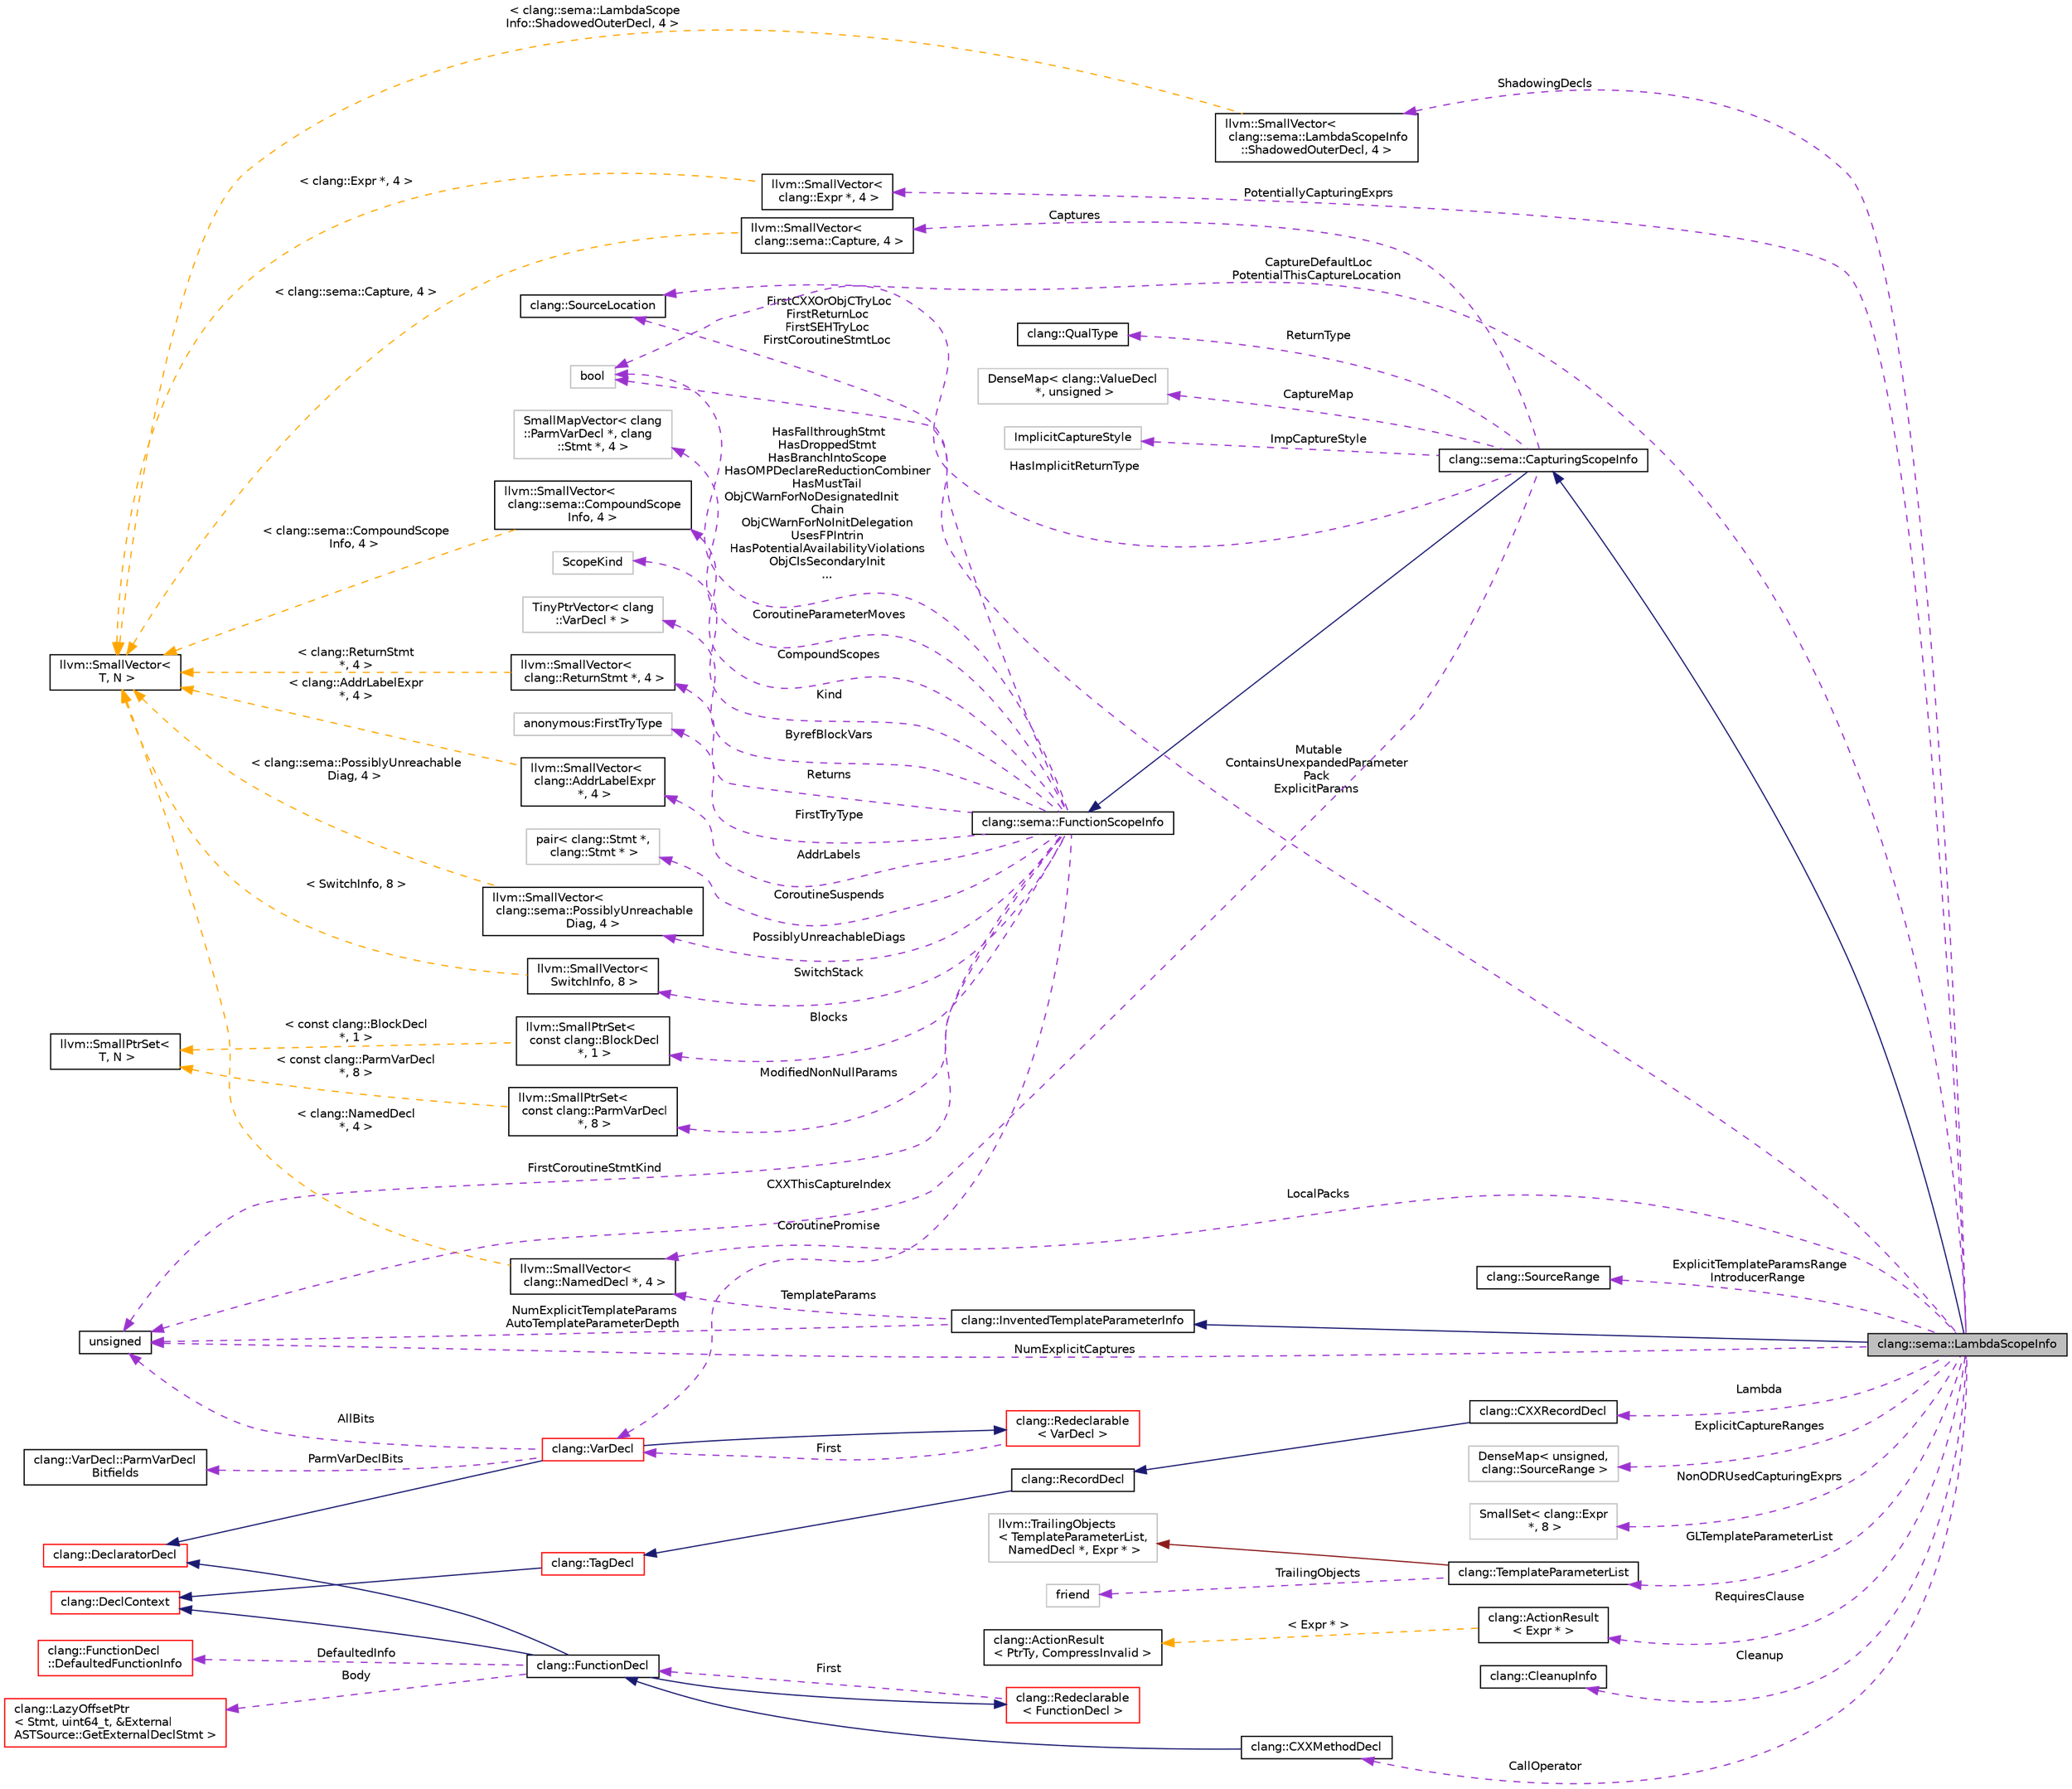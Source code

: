 digraph "clang::sema::LambdaScopeInfo"
{
 // LATEX_PDF_SIZE
  bgcolor="transparent";
  edge [fontname="Helvetica",fontsize="10",labelfontname="Helvetica",labelfontsize="10"];
  node [fontname="Helvetica",fontsize="10",shape=record];
  rankdir="LR";
  Node1 [label="clang::sema::LambdaScopeInfo",height=0.2,width=0.4,color="black", fillcolor="grey75", style="filled", fontcolor="black",tooltip=" "];
  Node2 -> Node1 [dir="back",color="midnightblue",fontsize="10",style="solid",fontname="Helvetica"];
  Node2 [label="clang::sema::CapturingScopeInfo",height=0.2,width=0.4,color="black",URL="$classclang_1_1sema_1_1CapturingScopeInfo.html",tooltip=" "];
  Node3 -> Node2 [dir="back",color="midnightblue",fontsize="10",style="solid",fontname="Helvetica"];
  Node3 [label="clang::sema::FunctionScopeInfo",height=0.2,width=0.4,color="black",URL="$classclang_1_1sema_1_1FunctionScopeInfo.html",tooltip="Retains information about a function, method, or block that is currently being parsed."];
  Node4 -> Node3 [dir="back",color="darkorchid3",fontsize="10",style="dashed",label=" CoroutineParameterMoves" ,fontname="Helvetica"];
  Node4 [label="SmallMapVector\< clang\l::ParmVarDecl *, clang\l::Stmt *, 4 \>",height=0.2,width=0.4,color="grey75",tooltip=" "];
  Node5 -> Node3 [dir="back",color="darkorchid3",fontsize="10",style="dashed",label=" AddrLabels" ,fontname="Helvetica"];
  Node5 [label="llvm::SmallVector\<\l clang::AddrLabelExpr\l *, 4 \>",height=0.2,width=0.4,color="black",URL="$classllvm_1_1SmallVector.html",tooltip=" "];
  Node6 -> Node5 [dir="back",color="orange",fontsize="10",style="dashed",label=" \< clang::AddrLabelExpr\l *, 4 \>" ,fontname="Helvetica"];
  Node6 [label="llvm::SmallVector\<\l T, N \>",height=0.2,width=0.4,color="black",URL="$classllvm_1_1SmallVector.html",tooltip=" "];
  Node7 -> Node3 [dir="back",color="darkorchid3",fontsize="10",style="dashed",label=" FirstCXXOrObjCTryLoc\nFirstReturnLoc\nFirstSEHTryLoc\nFirstCoroutineStmtLoc" ,fontname="Helvetica"];
  Node7 [label="clang::SourceLocation",height=0.2,width=0.4,color="black",URL="$classclang_1_1SourceLocation.html",tooltip="Encodes a location in the source."];
  Node8 -> Node3 [dir="back",color="darkorchid3",fontsize="10",style="dashed",label=" CompoundScopes" ,fontname="Helvetica"];
  Node8 [label="llvm::SmallVector\<\l clang::sema::CompoundScope\lInfo, 4 \>",height=0.2,width=0.4,color="black",URL="$classllvm_1_1SmallVector.html",tooltip=" "];
  Node6 -> Node8 [dir="back",color="orange",fontsize="10",style="dashed",label=" \< clang::sema::CompoundScope\lInfo, 4 \>" ,fontname="Helvetica"];
  Node9 -> Node3 [dir="back",color="darkorchid3",fontsize="10",style="dashed",label=" Kind" ,fontname="Helvetica"];
  Node9 [label="ScopeKind",height=0.2,width=0.4,color="grey75",tooltip=" "];
  Node10 -> Node3 [dir="back",color="darkorchid3",fontsize="10",style="dashed",label=" Returns" ,fontname="Helvetica"];
  Node10 [label="llvm::SmallVector\<\l clang::ReturnStmt *, 4 \>",height=0.2,width=0.4,color="black",URL="$classllvm_1_1SmallVector.html",tooltip=" "];
  Node6 -> Node10 [dir="back",color="orange",fontsize="10",style="dashed",label=" \< clang::ReturnStmt\l *, 4 \>" ,fontname="Helvetica"];
  Node11 -> Node3 [dir="back",color="darkorchid3",fontsize="10",style="dashed",label=" HasFallthroughStmt\nHasDroppedStmt\nHasBranchIntoScope\nHasOMPDeclareReductionCombiner\nHasMustTail\nObjCWarnForNoDesignatedInit\lChain\nObjCWarnForNoInitDelegation\nUsesFPIntrin\nHasPotentialAvailabilityViolations\nObjCIsSecondaryInit\n..." ,fontname="Helvetica"];
  Node11 [label="bool",height=0.2,width=0.4,color="grey75",tooltip=" "];
  Node12 -> Node3 [dir="back",color="darkorchid3",fontsize="10",style="dashed",label=" ByrefBlockVars" ,fontname="Helvetica"];
  Node12 [label="TinyPtrVector\< clang\l::VarDecl * \>",height=0.2,width=0.4,color="grey75",tooltip=" "];
  Node13 -> Node3 [dir="back",color="darkorchid3",fontsize="10",style="dashed",label=" Blocks" ,fontname="Helvetica"];
  Node13 [label="llvm::SmallPtrSet\<\l const clang::BlockDecl\l *, 1 \>",height=0.2,width=0.4,color="black",URL="$classllvm_1_1SmallPtrSet.html",tooltip=" "];
  Node14 -> Node13 [dir="back",color="orange",fontsize="10",style="dashed",label=" \< const clang::BlockDecl\l *, 1 \>" ,fontname="Helvetica"];
  Node14 [label="llvm::SmallPtrSet\<\l T, N \>",height=0.2,width=0.4,color="black",URL="$classllvm_1_1SmallPtrSet.html",tooltip=" "];
  Node15 -> Node3 [dir="back",color="darkorchid3",fontsize="10",style="dashed",label=" ModifiedNonNullParams" ,fontname="Helvetica"];
  Node15 [label="llvm::SmallPtrSet\<\l const clang::ParmVarDecl\l *, 8 \>",height=0.2,width=0.4,color="black",URL="$classllvm_1_1SmallPtrSet.html",tooltip=" "];
  Node14 -> Node15 [dir="back",color="orange",fontsize="10",style="dashed",label=" \< const clang::ParmVarDecl\l *, 8 \>" ,fontname="Helvetica"];
  Node16 -> Node3 [dir="back",color="darkorchid3",fontsize="10",style="dashed",label=" SwitchStack" ,fontname="Helvetica"];
  Node16 [label="llvm::SmallVector\<\l SwitchInfo, 8 \>",height=0.2,width=0.4,color="black",URL="$classllvm_1_1SmallVector.html",tooltip=" "];
  Node6 -> Node16 [dir="back",color="orange",fontsize="10",style="dashed",label=" \< SwitchInfo, 8 \>" ,fontname="Helvetica"];
  Node17 -> Node3 [dir="back",color="darkorchid3",fontsize="10",style="dashed",label=" FirstCoroutineStmtKind" ,fontname="Helvetica"];
  Node17 [label="unsigned",height=0.2,width=0.4,color="black",URL="$classunsigned.html",tooltip=" "];
  Node18 -> Node3 [dir="back",color="darkorchid3",fontsize="10",style="dashed",label=" FirstTryType" ,fontname="Helvetica"];
  Node18 [label="anonymous:FirstTryType",height=0.2,width=0.4,color="grey75",tooltip=" "];
  Node19 -> Node3 [dir="back",color="darkorchid3",fontsize="10",style="dashed",label=" PossiblyUnreachableDiags" ,fontname="Helvetica"];
  Node19 [label="llvm::SmallVector\<\l clang::sema::PossiblyUnreachable\lDiag, 4 \>",height=0.2,width=0.4,color="black",URL="$classllvm_1_1SmallVector.html",tooltip=" "];
  Node6 -> Node19 [dir="back",color="orange",fontsize="10",style="dashed",label=" \< clang::sema::PossiblyUnreachable\lDiag, 4 \>" ,fontname="Helvetica"];
  Node20 -> Node3 [dir="back",color="darkorchid3",fontsize="10",style="dashed",label=" CoroutineSuspends" ,fontname="Helvetica"];
  Node20 [label="pair\< clang::Stmt *,\l clang::Stmt * \>",height=0.2,width=0.4,color="grey75",tooltip=" "];
  Node21 -> Node3 [dir="back",color="darkorchid3",fontsize="10",style="dashed",label=" CoroutinePromise" ,fontname="Helvetica"];
  Node21 [label="clang::VarDecl",height=0.2,width=0.4,color="red",URL="$classclang_1_1VarDecl.html",tooltip="Represents a variable declaration or definition."];
  Node22 -> Node21 [dir="back",color="midnightblue",fontsize="10",style="solid",fontname="Helvetica"];
  Node22 [label="clang::DeclaratorDecl",height=0.2,width=0.4,color="red",URL="$classclang_1_1DeclaratorDecl.html",tooltip="Represents a ValueDecl that came out of a declarator."];
  Node27 -> Node21 [dir="back",color="midnightblue",fontsize="10",style="solid",fontname="Helvetica"];
  Node27 [label="clang::Redeclarable\l\< VarDecl \>",height=0.2,width=0.4,color="red",URL="$classclang_1_1Redeclarable.html",tooltip=" "];
  Node21 -> Node27 [dir="back",color="darkorchid3",fontsize="10",style="dashed",label=" First" ,fontname="Helvetica"];
  Node31 -> Node21 [dir="back",color="darkorchid3",fontsize="10",style="dashed",label=" ParmVarDeclBits" ,fontname="Helvetica"];
  Node31 [label="clang::VarDecl::ParmVarDecl\lBitfields",height=0.2,width=0.4,color="black",URL="$classclang_1_1VarDecl_1_1ParmVarDeclBitfields.html",tooltip=" "];
  Node17 -> Node21 [dir="back",color="darkorchid3",fontsize="10",style="dashed",label=" AllBits" ,fontname="Helvetica"];
  Node36 -> Node2 [dir="back",color="darkorchid3",fontsize="10",style="dashed",label=" Captures" ,fontname="Helvetica"];
  Node36 [label="llvm::SmallVector\<\l clang::sema::Capture, 4 \>",height=0.2,width=0.4,color="black",URL="$classllvm_1_1SmallVector.html",tooltip=" "];
  Node6 -> Node36 [dir="back",color="orange",fontsize="10",style="dashed",label=" \< clang::sema::Capture, 4 \>" ,fontname="Helvetica"];
  Node37 -> Node2 [dir="back",color="darkorchid3",fontsize="10",style="dashed",label=" ReturnType" ,fontname="Helvetica"];
  Node37 [label="clang::QualType",height=0.2,width=0.4,color="black",URL="$classclang_1_1QualType.html",tooltip="A (possibly-)qualified type."];
  Node38 -> Node2 [dir="back",color="darkorchid3",fontsize="10",style="dashed",label=" CaptureMap" ,fontname="Helvetica"];
  Node38 [label="DenseMap\< clang::ValueDecl\l *, unsigned \>",height=0.2,width=0.4,color="grey75",tooltip=" "];
  Node11 -> Node2 [dir="back",color="darkorchid3",fontsize="10",style="dashed",label=" HasImplicitReturnType" ,fontname="Helvetica"];
  Node17 -> Node2 [dir="back",color="darkorchid3",fontsize="10",style="dashed",label=" CXXThisCaptureIndex" ,fontname="Helvetica"];
  Node39 -> Node2 [dir="back",color="darkorchid3",fontsize="10",style="dashed",label=" ImpCaptureStyle" ,fontname="Helvetica"];
  Node39 [label="ImplicitCaptureStyle",height=0.2,width=0.4,color="grey75",tooltip=" "];
  Node40 -> Node1 [dir="back",color="midnightblue",fontsize="10",style="solid",fontname="Helvetica"];
  Node40 [label="clang::InventedTemplateParameterInfo",height=0.2,width=0.4,color="black",URL="$structclang_1_1InventedTemplateParameterInfo.html",tooltip=" "];
  Node41 -> Node40 [dir="back",color="darkorchid3",fontsize="10",style="dashed",label=" TemplateParams" ,fontname="Helvetica"];
  Node41 [label="llvm::SmallVector\<\l clang::NamedDecl *, 4 \>",height=0.2,width=0.4,color="black",URL="$classllvm_1_1SmallVector.html",tooltip=" "];
  Node6 -> Node41 [dir="back",color="orange",fontsize="10",style="dashed",label=" \< clang::NamedDecl\l *, 4 \>" ,fontname="Helvetica"];
  Node17 -> Node40 [dir="back",color="darkorchid3",fontsize="10",style="dashed",label=" NumExplicitTemplateParams\nAutoTemplateParameterDepth" ,fontname="Helvetica"];
  Node42 -> Node1 [dir="back",color="darkorchid3",fontsize="10",style="dashed",label=" ExplicitTemplateParamsRange\nIntroducerRange" ,fontname="Helvetica"];
  Node42 [label="clang::SourceRange",height=0.2,width=0.4,color="black",URL="$classclang_1_1SourceRange.html",tooltip="A trivial tuple used to represent a source range."];
  Node7 -> Node1 [dir="back",color="darkorchid3",fontsize="10",style="dashed",label=" CaptureDefaultLoc\nPotentialThisCaptureLocation" ,fontname="Helvetica"];
  Node43 -> Node1 [dir="back",color="darkorchid3",fontsize="10",style="dashed",label=" CallOperator" ,fontname="Helvetica"];
  Node43 [label="clang::CXXMethodDecl",height=0.2,width=0.4,color="black",URL="$classclang_1_1CXXMethodDecl.html",tooltip="Represents a static or instance method of a struct/union/class."];
  Node44 -> Node43 [dir="back",color="midnightblue",fontsize="10",style="solid",fontname="Helvetica"];
  Node44 [label="clang::FunctionDecl",height=0.2,width=0.4,color="black",URL="$classclang_1_1FunctionDecl.html",tooltip="Represents a function declaration or definition."];
  Node22 -> Node44 [dir="back",color="midnightblue",fontsize="10",style="solid",fontname="Helvetica"];
  Node45 -> Node44 [dir="back",color="midnightblue",fontsize="10",style="solid",fontname="Helvetica"];
  Node45 [label="clang::DeclContext",height=0.2,width=0.4,color="red",URL="$classclang_1_1DeclContext.html",tooltip="DeclContext - This is used only as base class of specific decl types that can act as declaration cont..."];
  Node58 -> Node44 [dir="back",color="midnightblue",fontsize="10",style="solid",fontname="Helvetica"];
  Node58 [label="clang::Redeclarable\l\< FunctionDecl \>",height=0.2,width=0.4,color="red",URL="$classclang_1_1Redeclarable.html",tooltip=" "];
  Node44 -> Node58 [dir="back",color="darkorchid3",fontsize="10",style="dashed",label=" First" ,fontname="Helvetica"];
  Node59 -> Node44 [dir="back",color="darkorchid3",fontsize="10",style="dashed",label=" DefaultedInfo" ,fontname="Helvetica"];
  Node59 [label="clang::FunctionDecl\l::DefaultedFunctionInfo",height=0.2,width=0.4,color="red",URL="$classclang_1_1FunctionDecl_1_1DefaultedFunctionInfo.html",tooltip="Stashed information about a defaulted function definition whose body has not yet been lazily generate..."];
  Node61 -> Node44 [dir="back",color="darkorchid3",fontsize="10",style="dashed",label=" Body" ,fontname="Helvetica"];
  Node61 [label="clang::LazyOffsetPtr\l\< Stmt, uint64_t, &External\lASTSource::GetExternalDeclStmt \>",height=0.2,width=0.4,color="red",URL="$structclang_1_1LazyOffsetPtr.html",tooltip=" "];
  Node41 -> Node1 [dir="back",color="darkorchid3",fontsize="10",style="dashed",label=" LocalPacks" ,fontname="Helvetica"];
  Node64 -> Node1 [dir="back",color="darkorchid3",fontsize="10",style="dashed",label=" Lambda" ,fontname="Helvetica"];
  Node64 [label="clang::CXXRecordDecl",height=0.2,width=0.4,color="black",URL="$classclang_1_1CXXRecordDecl.html",tooltip="Represents a C++ struct/union/class."];
  Node65 -> Node64 [dir="back",color="midnightblue",fontsize="10",style="solid",fontname="Helvetica"];
  Node65 [label="clang::RecordDecl",height=0.2,width=0.4,color="black",URL="$classclang_1_1RecordDecl.html",tooltip="Represents a struct/union/class."];
  Node66 -> Node65 [dir="back",color="midnightblue",fontsize="10",style="solid",fontname="Helvetica"];
  Node66 [label="clang::TagDecl",height=0.2,width=0.4,color="red",URL="$classclang_1_1TagDecl.html",tooltip="Represents the declaration of a struct/union/class/enum."];
  Node45 -> Node66 [dir="back",color="midnightblue",fontsize="10",style="solid",fontname="Helvetica"];
  Node11 -> Node1 [dir="back",color="darkorchid3",fontsize="10",style="dashed",label=" Mutable\nContainsUnexpandedParameter\lPack\nExplicitParams" ,fontname="Helvetica"];
  Node69 -> Node1 [dir="back",color="darkorchid3",fontsize="10",style="dashed",label=" ShadowingDecls" ,fontname="Helvetica"];
  Node69 [label="llvm::SmallVector\<\l clang::sema::LambdaScopeInfo\l::ShadowedOuterDecl, 4 \>",height=0.2,width=0.4,color="black",URL="$classllvm_1_1SmallVector.html",tooltip=" "];
  Node6 -> Node69 [dir="back",color="orange",fontsize="10",style="dashed",label=" \< clang::sema::LambdaScope\lInfo::ShadowedOuterDecl, 4 \>" ,fontname="Helvetica"];
  Node70 -> Node1 [dir="back",color="darkorchid3",fontsize="10",style="dashed",label=" ExplicitCaptureRanges" ,fontname="Helvetica"];
  Node70 [label="DenseMap\< unsigned,\l clang::SourceRange \>",height=0.2,width=0.4,color="grey75",tooltip=" "];
  Node71 -> Node1 [dir="back",color="darkorchid3",fontsize="10",style="dashed",label=" NonODRUsedCapturingExprs" ,fontname="Helvetica"];
  Node71 [label="SmallSet\< clang::Expr\l *, 8 \>",height=0.2,width=0.4,color="grey75",tooltip=" "];
  Node17 -> Node1 [dir="back",color="darkorchid3",fontsize="10",style="dashed",label=" NumExplicitCaptures" ,fontname="Helvetica"];
  Node72 -> Node1 [dir="back",color="darkorchid3",fontsize="10",style="dashed",label=" PotentiallyCapturingExprs" ,fontname="Helvetica"];
  Node72 [label="llvm::SmallVector\<\l clang::Expr *, 4 \>",height=0.2,width=0.4,color="black",URL="$classllvm_1_1SmallVector.html",tooltip=" "];
  Node6 -> Node72 [dir="back",color="orange",fontsize="10",style="dashed",label=" \< clang::Expr *, 4 \>" ,fontname="Helvetica"];
  Node73 -> Node1 [dir="back",color="darkorchid3",fontsize="10",style="dashed",label=" GLTemplateParameterList" ,fontname="Helvetica"];
  Node73 [label="clang::TemplateParameterList",height=0.2,width=0.4,color="black",URL="$classclang_1_1TemplateParameterList.html",tooltip="Stores a list of template parameters for a TemplateDecl and its derived classes."];
  Node74 -> Node73 [dir="back",color="firebrick4",fontsize="10",style="solid",fontname="Helvetica"];
  Node74 [label="llvm::TrailingObjects\l\< TemplateParameterList,\l NamedDecl *, Expr * \>",height=0.2,width=0.4,color="grey75",tooltip=" "];
  Node75 -> Node73 [dir="back",color="darkorchid3",fontsize="10",style="dashed",label=" TrailingObjects" ,fontname="Helvetica"];
  Node75 [label="friend",height=0.2,width=0.4,color="grey75",tooltip=" "];
  Node76 -> Node1 [dir="back",color="darkorchid3",fontsize="10",style="dashed",label=" Cleanup" ,fontname="Helvetica"];
  Node76 [label="clang::CleanupInfo",height=0.2,width=0.4,color="black",URL="$classclang_1_1CleanupInfo.html",tooltip=" "];
  Node77 -> Node1 [dir="back",color="darkorchid3",fontsize="10",style="dashed",label=" RequiresClause" ,fontname="Helvetica"];
  Node77 [label="clang::ActionResult\l\< Expr * \>",height=0.2,width=0.4,color="black",URL="$classclang_1_1ActionResult.html",tooltip=" "];
  Node78 -> Node77 [dir="back",color="orange",fontsize="10",style="dashed",label=" \< Expr * \>" ,fontname="Helvetica"];
  Node78 [label="clang::ActionResult\l\< PtrTy, CompressInvalid \>",height=0.2,width=0.4,color="black",URL="$classclang_1_1ActionResult.html",tooltip="ActionResult - This structure is used while parsing/acting on expressions, stmts, etc."];
}
